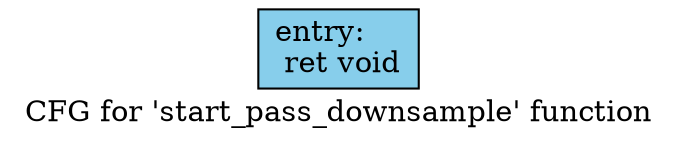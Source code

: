 digraph "CFG for 'start_pass_downsample' function" {
	label="CFG for 'start_pass_downsample' function";

	Node0x58aa8b0 [shape=record, style = filled, fillcolor = skyblue, label="{entry:\l  ret void\l}"];
}
